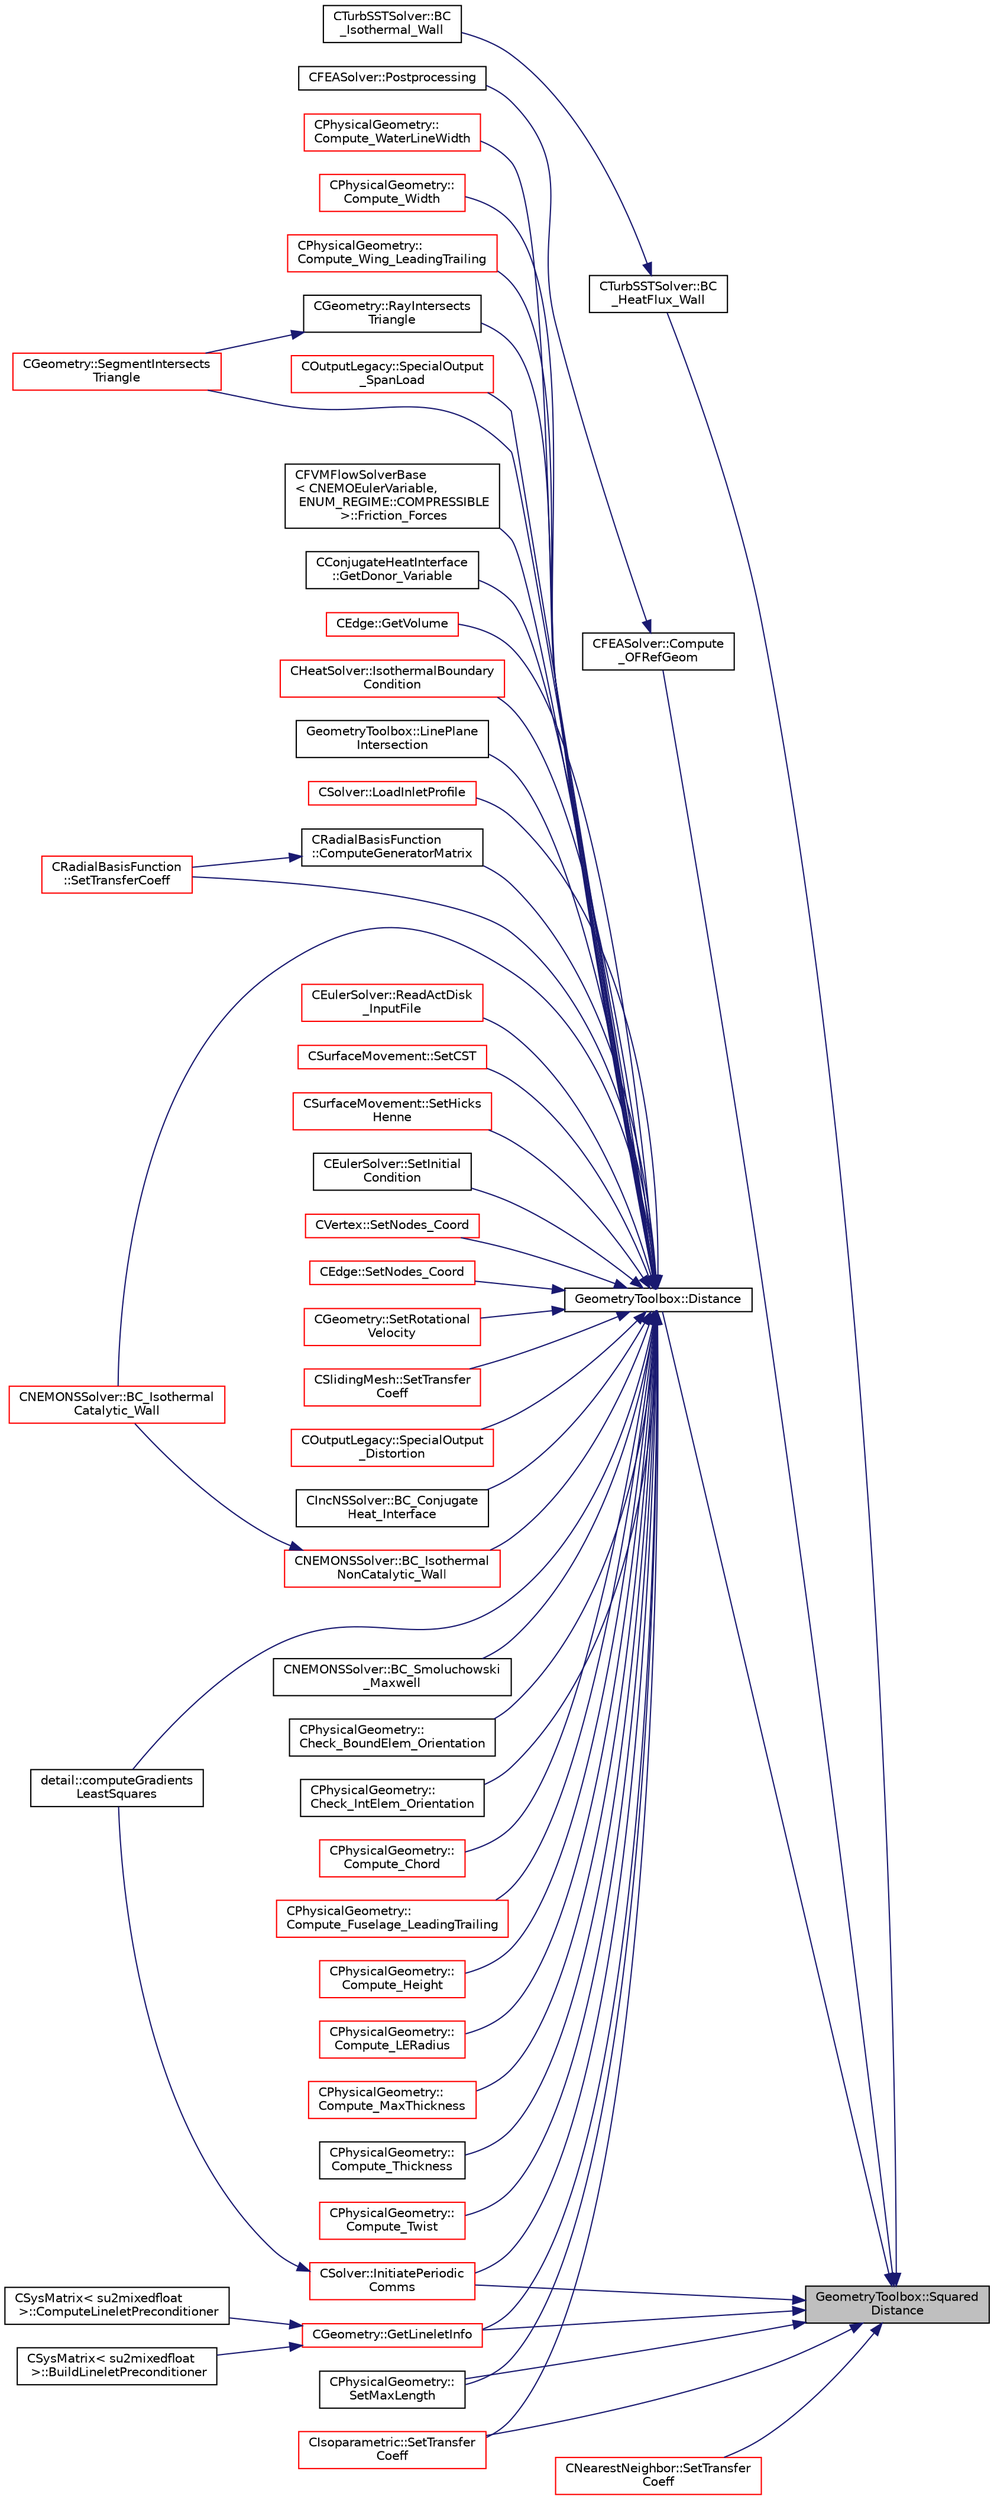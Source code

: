 digraph "GeometryToolbox::SquaredDistance"
{
 // LATEX_PDF_SIZE
  edge [fontname="Helvetica",fontsize="10",labelfontname="Helvetica",labelfontsize="10"];
  node [fontname="Helvetica",fontsize="10",shape=record];
  rankdir="RL";
  Node1 [label="GeometryToolbox::Squared\lDistance",height=0.2,width=0.4,color="black", fillcolor="grey75", style="filled", fontcolor="black",tooltip=" "];
  Node1 -> Node2 [dir="back",color="midnightblue",fontsize="10",style="solid",fontname="Helvetica"];
  Node2 [label="CTurbSSTSolver::BC\l_HeatFlux_Wall",height=0.2,width=0.4,color="black", fillcolor="white", style="filled",URL="$classCTurbSSTSolver.html#ab12b85db2fa0f335bd94732bd450a3c7",tooltip="Impose the Navier-Stokes wall boundary condition."];
  Node2 -> Node3 [dir="back",color="midnightblue",fontsize="10",style="solid",fontname="Helvetica"];
  Node3 [label="CTurbSSTSolver::BC\l_Isothermal_Wall",height=0.2,width=0.4,color="black", fillcolor="white", style="filled",URL="$classCTurbSSTSolver.html#aacdfb401c6637c3e4e99b335b5859384",tooltip="Impose the Navier-Stokes wall boundary condition."];
  Node1 -> Node4 [dir="back",color="midnightblue",fontsize="10",style="solid",fontname="Helvetica"];
  Node4 [label="CFEASolver::Compute\l_OFRefGeom",height=0.2,width=0.4,color="black", fillcolor="white", style="filled",URL="$classCFEASolver.html#a19e9ecb594a92b0423fe5bd76977733f",tooltip="Compute the objective function for a reference geometry."];
  Node4 -> Node5 [dir="back",color="midnightblue",fontsize="10",style="solid",fontname="Helvetica"];
  Node5 [label="CFEASolver::Postprocessing",height=0.2,width=0.4,color="black", fillcolor="white", style="filled",URL="$classCFEASolver.html#ab4fa9086b598c5778c9c0403a5626d1b",tooltip="Postprocessing."];
  Node1 -> Node6 [dir="back",color="midnightblue",fontsize="10",style="solid",fontname="Helvetica"];
  Node6 [label="GeometryToolbox::Distance",height=0.2,width=0.4,color="black", fillcolor="white", style="filled",URL="$group__GeometryToolbox.html#ga600fb4ee993ae4c3b985082d51994881",tooltip=" "];
  Node6 -> Node7 [dir="back",color="midnightblue",fontsize="10",style="solid",fontname="Helvetica"];
  Node7 [label="CIncNSSolver::BC_Conjugate\lHeat_Interface",height=0.2,width=0.4,color="black", fillcolor="white", style="filled",URL="$classCIncNSSolver.html#a20df3bf692b483420474f500c981584f",tooltip="Impose the (received) conjugate heat variables."];
  Node6 -> Node8 [dir="back",color="midnightblue",fontsize="10",style="solid",fontname="Helvetica"];
  Node8 [label="CNEMONSSolver::BC_Isothermal\lCatalytic_Wall",height=0.2,width=0.4,color="red", fillcolor="white", style="filled",URL="$classCNEMONSSolver.html#ae3d2c5f1c94cb3d01b7f351ce3105f31",tooltip="Impose the Navier-Stokes boundary condition (strong)."];
  Node6 -> Node10 [dir="back",color="midnightblue",fontsize="10",style="solid",fontname="Helvetica"];
  Node10 [label="CNEMONSSolver::BC_Isothermal\lNonCatalytic_Wall",height=0.2,width=0.4,color="red", fillcolor="white", style="filled",URL="$classCNEMONSSolver.html#a1c4746b9e1e0c7232f1bd06535c22b14",tooltip="Impose the Navier-Stokes boundary condition (strong)."];
  Node10 -> Node8 [dir="back",color="midnightblue",fontsize="10",style="solid",fontname="Helvetica"];
  Node6 -> Node11 [dir="back",color="midnightblue",fontsize="10",style="solid",fontname="Helvetica"];
  Node11 [label="CNEMONSSolver::BC_Smoluchowski\l_Maxwell",height=0.2,width=0.4,color="black", fillcolor="white", style="filled",URL="$classCNEMONSSolver.html#aa32b1221a071e0ecd2de381615b8adca",tooltip="Impose the Navier-Stokes boundary condition (strong)."];
  Node6 -> Node12 [dir="back",color="midnightblue",fontsize="10",style="solid",fontname="Helvetica"];
  Node12 [label="CPhysicalGeometry::\lCheck_BoundElem_Orientation",height=0.2,width=0.4,color="black", fillcolor="white", style="filled",URL="$classCPhysicalGeometry.html#a9d362c5d1caf1ed6ca75770185464873",tooltip="Check the volume element orientation."];
  Node6 -> Node13 [dir="back",color="midnightblue",fontsize="10",style="solid",fontname="Helvetica"];
  Node13 [label="CPhysicalGeometry::\lCheck_IntElem_Orientation",height=0.2,width=0.4,color="black", fillcolor="white", style="filled",URL="$classCPhysicalGeometry.html#a8d4cd9d60573e8a9486d07c7b12c90a3",tooltip="Check the volume element orientation."];
  Node6 -> Node14 [dir="back",color="midnightblue",fontsize="10",style="solid",fontname="Helvetica"];
  Node14 [label="CPhysicalGeometry::\lCompute_Chord",height=0.2,width=0.4,color="red", fillcolor="white", style="filled",URL="$classCPhysicalGeometry.html#a8935d4114772b4aafafc0c541b3cb45e",tooltip="Compute the chord of an airfoil."];
  Node6 -> Node17 [dir="back",color="midnightblue",fontsize="10",style="solid",fontname="Helvetica"];
  Node17 [label="CPhysicalGeometry::\lCompute_Fuselage_LeadingTrailing",height=0.2,width=0.4,color="red", fillcolor="white", style="filled",URL="$classCPhysicalGeometry.html#ab206a78048572cef62c8d11acce5665f",tooltip="Compute the leading/trailing edge location of a fuselage."];
  Node6 -> Node19 [dir="back",color="midnightblue",fontsize="10",style="solid",fontname="Helvetica"];
  Node19 [label="CPhysicalGeometry::\lCompute_Height",height=0.2,width=0.4,color="red", fillcolor="white", style="filled",URL="$classCPhysicalGeometry.html#a5ba2f7a2b6b0ee1e28844c3a2ee43483",tooltip="Compute the chord of an airfoil."];
  Node6 -> Node20 [dir="back",color="midnightblue",fontsize="10",style="solid",fontname="Helvetica"];
  Node20 [label="CPhysicalGeometry::\lCompute_LERadius",height=0.2,width=0.4,color="red", fillcolor="white", style="filled",URL="$classCPhysicalGeometry.html#a0c5a2460419556393a8a0f1a69499cf2",tooltip="Compute the chord of an airfoil."];
  Node6 -> Node21 [dir="back",color="midnightblue",fontsize="10",style="solid",fontname="Helvetica"];
  Node21 [label="CPhysicalGeometry::\lCompute_MaxThickness",height=0.2,width=0.4,color="red", fillcolor="white", style="filled",URL="$classCPhysicalGeometry.html#a72c284e7a059fc67eba9335ebd945531",tooltip="Compute the maximum thickness of an airfoil."];
  Node6 -> Node22 [dir="back",color="midnightblue",fontsize="10",style="solid",fontname="Helvetica"];
  Node22 [label="CPhysicalGeometry::\lCompute_Thickness",height=0.2,width=0.4,color="black", fillcolor="white", style="filled",URL="$classCPhysicalGeometry.html#afdcb0fb19e38415d9f8a00029802fab9",tooltip="Compute the thickness of an airfoil."];
  Node6 -> Node23 [dir="back",color="midnightblue",fontsize="10",style="solid",fontname="Helvetica"];
  Node23 [label="CPhysicalGeometry::\lCompute_Twist",height=0.2,width=0.4,color="red", fillcolor="white", style="filled",URL="$classCPhysicalGeometry.html#a22f0b5b040b22f2c269b8920d83f8c30",tooltip="Compute the twist of an airfoil."];
  Node6 -> Node24 [dir="back",color="midnightblue",fontsize="10",style="solid",fontname="Helvetica"];
  Node24 [label="CPhysicalGeometry::\lCompute_WaterLineWidth",height=0.2,width=0.4,color="red", fillcolor="white", style="filled",URL="$classCPhysicalGeometry.html#a7e3a679c5331fee0764568627eb04d38",tooltip="Compute the chord of an airfoil."];
  Node6 -> Node25 [dir="back",color="midnightblue",fontsize="10",style="solid",fontname="Helvetica"];
  Node25 [label="CPhysicalGeometry::\lCompute_Width",height=0.2,width=0.4,color="red", fillcolor="white", style="filled",URL="$classCPhysicalGeometry.html#ae05da4e2981383e37de8b302449efb70",tooltip="Compute the chord of an airfoil."];
  Node6 -> Node26 [dir="back",color="midnightblue",fontsize="10",style="solid",fontname="Helvetica"];
  Node26 [label="CPhysicalGeometry::\lCompute_Wing_LeadingTrailing",height=0.2,width=0.4,color="red", fillcolor="white", style="filled",URL="$classCPhysicalGeometry.html#aaca1ba6226db1656dc6930625cf905ac",tooltip="Compute the leading/trailing edge location of an airfoil."];
  Node6 -> Node27 [dir="back",color="midnightblue",fontsize="10",style="solid",fontname="Helvetica"];
  Node27 [label="CRadialBasisFunction\l::ComputeGeneratorMatrix",height=0.2,width=0.4,color="black", fillcolor="white", style="filled",URL="$classCRadialBasisFunction.html#a2af4b57e0f1738a776fdcdcf1be79bf9",tooltip="Compute the RBF \"generator\" matrix with or without polynomial terms."];
  Node27 -> Node28 [dir="back",color="midnightblue",fontsize="10",style="solid",fontname="Helvetica"];
  Node28 [label="CRadialBasisFunction\l::SetTransferCoeff",height=0.2,width=0.4,color="red", fillcolor="white", style="filled",URL="$classCRadialBasisFunction.html#a844247f08e8b5e91bbe6e08dd3830fea",tooltip="Set up transfer matrix defining relation between two meshes."];
  Node6 -> Node30 [dir="back",color="midnightblue",fontsize="10",style="solid",fontname="Helvetica"];
  Node30 [label="detail::computeGradients\lLeastSquares",height=0.2,width=0.4,color="black", fillcolor="white", style="filled",URL="$group__FvmAlgos.html#ga186a32bf8b211a50432fe55a6a608c21",tooltip="Compute the gradient of a field using inverse-distance-weighted or unweighted Least-Squares approxima..."];
  Node6 -> Node31 [dir="back",color="midnightblue",fontsize="10",style="solid",fontname="Helvetica"];
  Node31 [label="CFVMFlowSolverBase\l\< CNEMOEulerVariable,\l ENUM_REGIME::COMPRESSIBLE\l \>::Friction_Forces",height=0.2,width=0.4,color="black", fillcolor="white", style="filled",URL="$classCFVMFlowSolverBase.html#af46a894bd89c2367215f64fa7ea7d02d",tooltip="Compute the viscous forces and all the addimensional coefficients."];
  Node6 -> Node32 [dir="back",color="midnightblue",fontsize="10",style="solid",fontname="Helvetica"];
  Node32 [label="CConjugateHeatInterface\l::GetDonor_Variable",height=0.2,width=0.4,color="black", fillcolor="white", style="filled",URL="$classCConjugateHeatInterface.html#a11264c7dda7df147258e1ee89b315ea8",tooltip="Retrieve the variable that will be sent from donor mesh to target mesh."];
  Node6 -> Node33 [dir="back",color="midnightblue",fontsize="10",style="solid",fontname="Helvetica"];
  Node33 [label="CGeometry::GetLineletInfo",height=0.2,width=0.4,color="red", fillcolor="white", style="filled",URL="$classCGeometry.html#ae1e8531f66b9d9fa0d87eae099130df3",tooltip="Get the linelet definition, this function computes the linelets if that has not been done yet."];
  Node33 -> Node34 [dir="back",color="midnightblue",fontsize="10",style="solid",fontname="Helvetica"];
  Node34 [label="CSysMatrix\< su2mixedfloat\l \>::BuildLineletPreconditioner",height=0.2,width=0.4,color="black", fillcolor="white", style="filled",URL="$classCSysMatrix.html#a256c93191f18011d8fed6816a13811a2",tooltip="Build the Linelet preconditioner."];
  Node33 -> Node35 [dir="back",color="midnightblue",fontsize="10",style="solid",fontname="Helvetica"];
  Node35 [label="CSysMatrix\< su2mixedfloat\l \>::ComputeLineletPreconditioner",height=0.2,width=0.4,color="black", fillcolor="white", style="filled",URL="$classCSysMatrix.html#a0b1aca3806964da984c4fefe61cf2c64",tooltip="Multiply CSysVector by the preconditioner."];
  Node6 -> Node41 [dir="back",color="midnightblue",fontsize="10",style="solid",fontname="Helvetica"];
  Node41 [label="CEdge::GetVolume",height=0.2,width=0.4,color="red", fillcolor="white", style="filled",URL="$classCEdge.html#a9b0ddab1700678d8690d59c9c07b8fc0",tooltip="Compute the volume associated with an edge (3D version)."];
  Node6 -> Node44 [dir="back",color="midnightblue",fontsize="10",style="solid",fontname="Helvetica"];
  Node44 [label="CSolver::InitiatePeriodic\lComms",height=0.2,width=0.4,color="red", fillcolor="white", style="filled",URL="$classCSolver.html#a1a6e3eee698f471925178d422a0c3724",tooltip="Routine to load a solver quantity into the data structures for MPI periodic communication and to laun..."];
  Node44 -> Node30 [dir="back",color="midnightblue",fontsize="10",style="solid",fontname="Helvetica"];
  Node6 -> Node64 [dir="back",color="midnightblue",fontsize="10",style="solid",fontname="Helvetica"];
  Node64 [label="CHeatSolver::IsothermalBoundary\lCondition",height=0.2,width=0.4,color="red", fillcolor="white", style="filled",URL="$classCHeatSolver.html#ade1b4d48e5d222e56d7c0d556f8a9cd6",tooltip="Applies an isothermal condition to a vertex of a marker."];
  Node6 -> Node67 [dir="back",color="midnightblue",fontsize="10",style="solid",fontname="Helvetica"];
  Node67 [label="GeometryToolbox::LinePlane\lIntersection",height=0.2,width=0.4,color="black", fillcolor="white", style="filled",URL="$group__GeometryToolbox.html#gaed183b4e36658d20d0f8090f2c748af8",tooltip="Compute the coordinate (c) where the line defined by coordinate l0 and direction d intersects the pla..."];
  Node6 -> Node68 [dir="back",color="midnightblue",fontsize="10",style="solid",fontname="Helvetica"];
  Node68 [label="CSolver::LoadInletProfile",height=0.2,width=0.4,color="red", fillcolor="white", style="filled",URL="$classCSolver.html#aa6d85b1177b7acacfbf083e8c58da55c",tooltip="Load a inlet profile data from file into a particular solver."];
  Node6 -> Node72 [dir="back",color="midnightblue",fontsize="10",style="solid",fontname="Helvetica"];
  Node72 [label="CGeometry::RayIntersects\lTriangle",height=0.2,width=0.4,color="black", fillcolor="white", style="filled",URL="$classCGeometry.html#ab1d2271edeeba00741602b08280cb773",tooltip="Ray Intersects Triangle (Moller and Trumbore algorithm)"];
  Node72 -> Node73 [dir="back",color="midnightblue",fontsize="10",style="solid",fontname="Helvetica"];
  Node73 [label="CGeometry::SegmentIntersects\lTriangle",height=0.2,width=0.4,color="red", fillcolor="white", style="filled",URL="$classCGeometry.html#ab9294f88c04c2e2829905f4f7bf21094",tooltip="Segment Intersects Triangle."];
  Node6 -> Node83 [dir="back",color="midnightblue",fontsize="10",style="solid",fontname="Helvetica"];
  Node83 [label="CEulerSolver::ReadActDisk\l_InputFile",height=0.2,width=0.4,color="red", fillcolor="white", style="filled",URL="$classCEulerSolver.html#a53ff3a768a2f32a32b7c6c77bcacfec6",tooltip="Read the actuator disk input file for the VARIABLE_LOAD type."];
  Node6 -> Node73 [dir="back",color="midnightblue",fontsize="10",style="solid",fontname="Helvetica"];
  Node6 -> Node85 [dir="back",color="midnightblue",fontsize="10",style="solid",fontname="Helvetica"];
  Node85 [label="CSurfaceMovement::SetCST",height=0.2,width=0.4,color="red", fillcolor="white", style="filled",URL="$classCSurfaceMovement.html#a10a599f558d2d847be1c638be43acd63",tooltip="Set a deformation based on a change in the Kulfan parameters for an airfoil."];
  Node6 -> Node86 [dir="back",color="midnightblue",fontsize="10",style="solid",fontname="Helvetica"];
  Node86 [label="CSurfaceMovement::SetHicks\lHenne",height=0.2,width=0.4,color="red", fillcolor="white", style="filled",URL="$classCSurfaceMovement.html#a119e4756830fac758284342ea5027527",tooltip="Set a Hicks-Henne deformation bump functions on an airfoil."];
  Node6 -> Node87 [dir="back",color="midnightblue",fontsize="10",style="solid",fontname="Helvetica"];
  Node87 [label="CEulerSolver::SetInitial\lCondition",height=0.2,width=0.4,color="black", fillcolor="white", style="filled",URL="$classCEulerSolver.html#ad2e701dc22e44bd36cf64102ab1b335f",tooltip="Set the initial condition for the Euler Equations."];
  Node6 -> Node88 [dir="back",color="midnightblue",fontsize="10",style="solid",fontname="Helvetica"];
  Node88 [label="CPhysicalGeometry::\lSetMaxLength",height=0.2,width=0.4,color="black", fillcolor="white", style="filled",URL="$classCPhysicalGeometry.html#ad7c08b67e40f383f1d86439adec70854",tooltip="Set the maximum cell-center to cell-center distance for CVs."];
  Node6 -> Node89 [dir="back",color="midnightblue",fontsize="10",style="solid",fontname="Helvetica"];
  Node89 [label="CVertex::SetNodes_Coord",height=0.2,width=0.4,color="red", fillcolor="white", style="filled",URL="$classCVertex.html#ad2bd909674b864a30e2b090b814b0372",tooltip="Set the face that correspond to a vertex."];
  Node6 -> Node91 [dir="back",color="midnightblue",fontsize="10",style="solid",fontname="Helvetica"];
  Node91 [label="CEdge::SetNodes_Coord",height=0.2,width=0.4,color="red", fillcolor="white", style="filled",URL="$classCEdge.html#a274d89921525e3b3eb06ab3c21438f19",tooltip="Set the face that corresponds to an edge (3D version)."];
  Node6 -> Node92 [dir="back",color="midnightblue",fontsize="10",style="solid",fontname="Helvetica"];
  Node92 [label="CGeometry::SetRotational\lVelocity",height=0.2,width=0.4,color="red", fillcolor="white", style="filled",URL="$classCGeometry.html#aafa0ebc29ceb133ff38f80b9b62d4ea5",tooltip="Set cartesian grid velocity based on rotational speed and axis."];
  Node6 -> Node95 [dir="back",color="midnightblue",fontsize="10",style="solid",fontname="Helvetica"];
  Node95 [label="CSlidingMesh::SetTransfer\lCoeff",height=0.2,width=0.4,color="red", fillcolor="white", style="filled",URL="$classCSlidingMesh.html#aec570f613665a8457a9f092e62ac62de",tooltip="Set up transfer matrix defining relation between two meshes."];
  Node6 -> Node28 [dir="back",color="midnightblue",fontsize="10",style="solid",fontname="Helvetica"];
  Node6 -> Node97 [dir="back",color="midnightblue",fontsize="10",style="solid",fontname="Helvetica"];
  Node97 [label="CIsoparametric::SetTransfer\lCoeff",height=0.2,width=0.4,color="red", fillcolor="white", style="filled",URL="$classCIsoparametric.html#a49aa2bab50cc3150fd09d95710bfbf05",tooltip="Set up transfer matrix defining relation between two meshes."];
  Node6 -> Node99 [dir="back",color="midnightblue",fontsize="10",style="solid",fontname="Helvetica"];
  Node99 [label="COutputLegacy::SpecialOutput\l_Distortion",height=0.2,width=0.4,color="red", fillcolor="white", style="filled",URL="$classCOutputLegacy.html#a32ea10e00944863f1051b1b0eea2dc5e",tooltip="Create and write the file with the flow coefficient on the surface."];
  Node6 -> Node102 [dir="back",color="midnightblue",fontsize="10",style="solid",fontname="Helvetica"];
  Node102 [label="COutputLegacy::SpecialOutput\l_SpanLoad",height=0.2,width=0.4,color="red", fillcolor="white", style="filled",URL="$classCOutputLegacy.html#aa23c32426851597ef86dce3bd62799a2",tooltip="Writes forces at different sections."];
  Node1 -> Node33 [dir="back",color="midnightblue",fontsize="10",style="solid",fontname="Helvetica"];
  Node1 -> Node44 [dir="back",color="midnightblue",fontsize="10",style="solid",fontname="Helvetica"];
  Node1 -> Node88 [dir="back",color="midnightblue",fontsize="10",style="solid",fontname="Helvetica"];
  Node1 -> Node103 [dir="back",color="midnightblue",fontsize="10",style="solid",fontname="Helvetica"];
  Node103 [label="CNearestNeighbor::SetTransfer\lCoeff",height=0.2,width=0.4,color="red", fillcolor="white", style="filled",URL="$classCNearestNeighbor.html#aad385224aa3e0421de2b3dabe9c7a75f",tooltip="Set up transfer matrix defining relation between two meshes."];
  Node1 -> Node97 [dir="back",color="midnightblue",fontsize="10",style="solid",fontname="Helvetica"];
}

